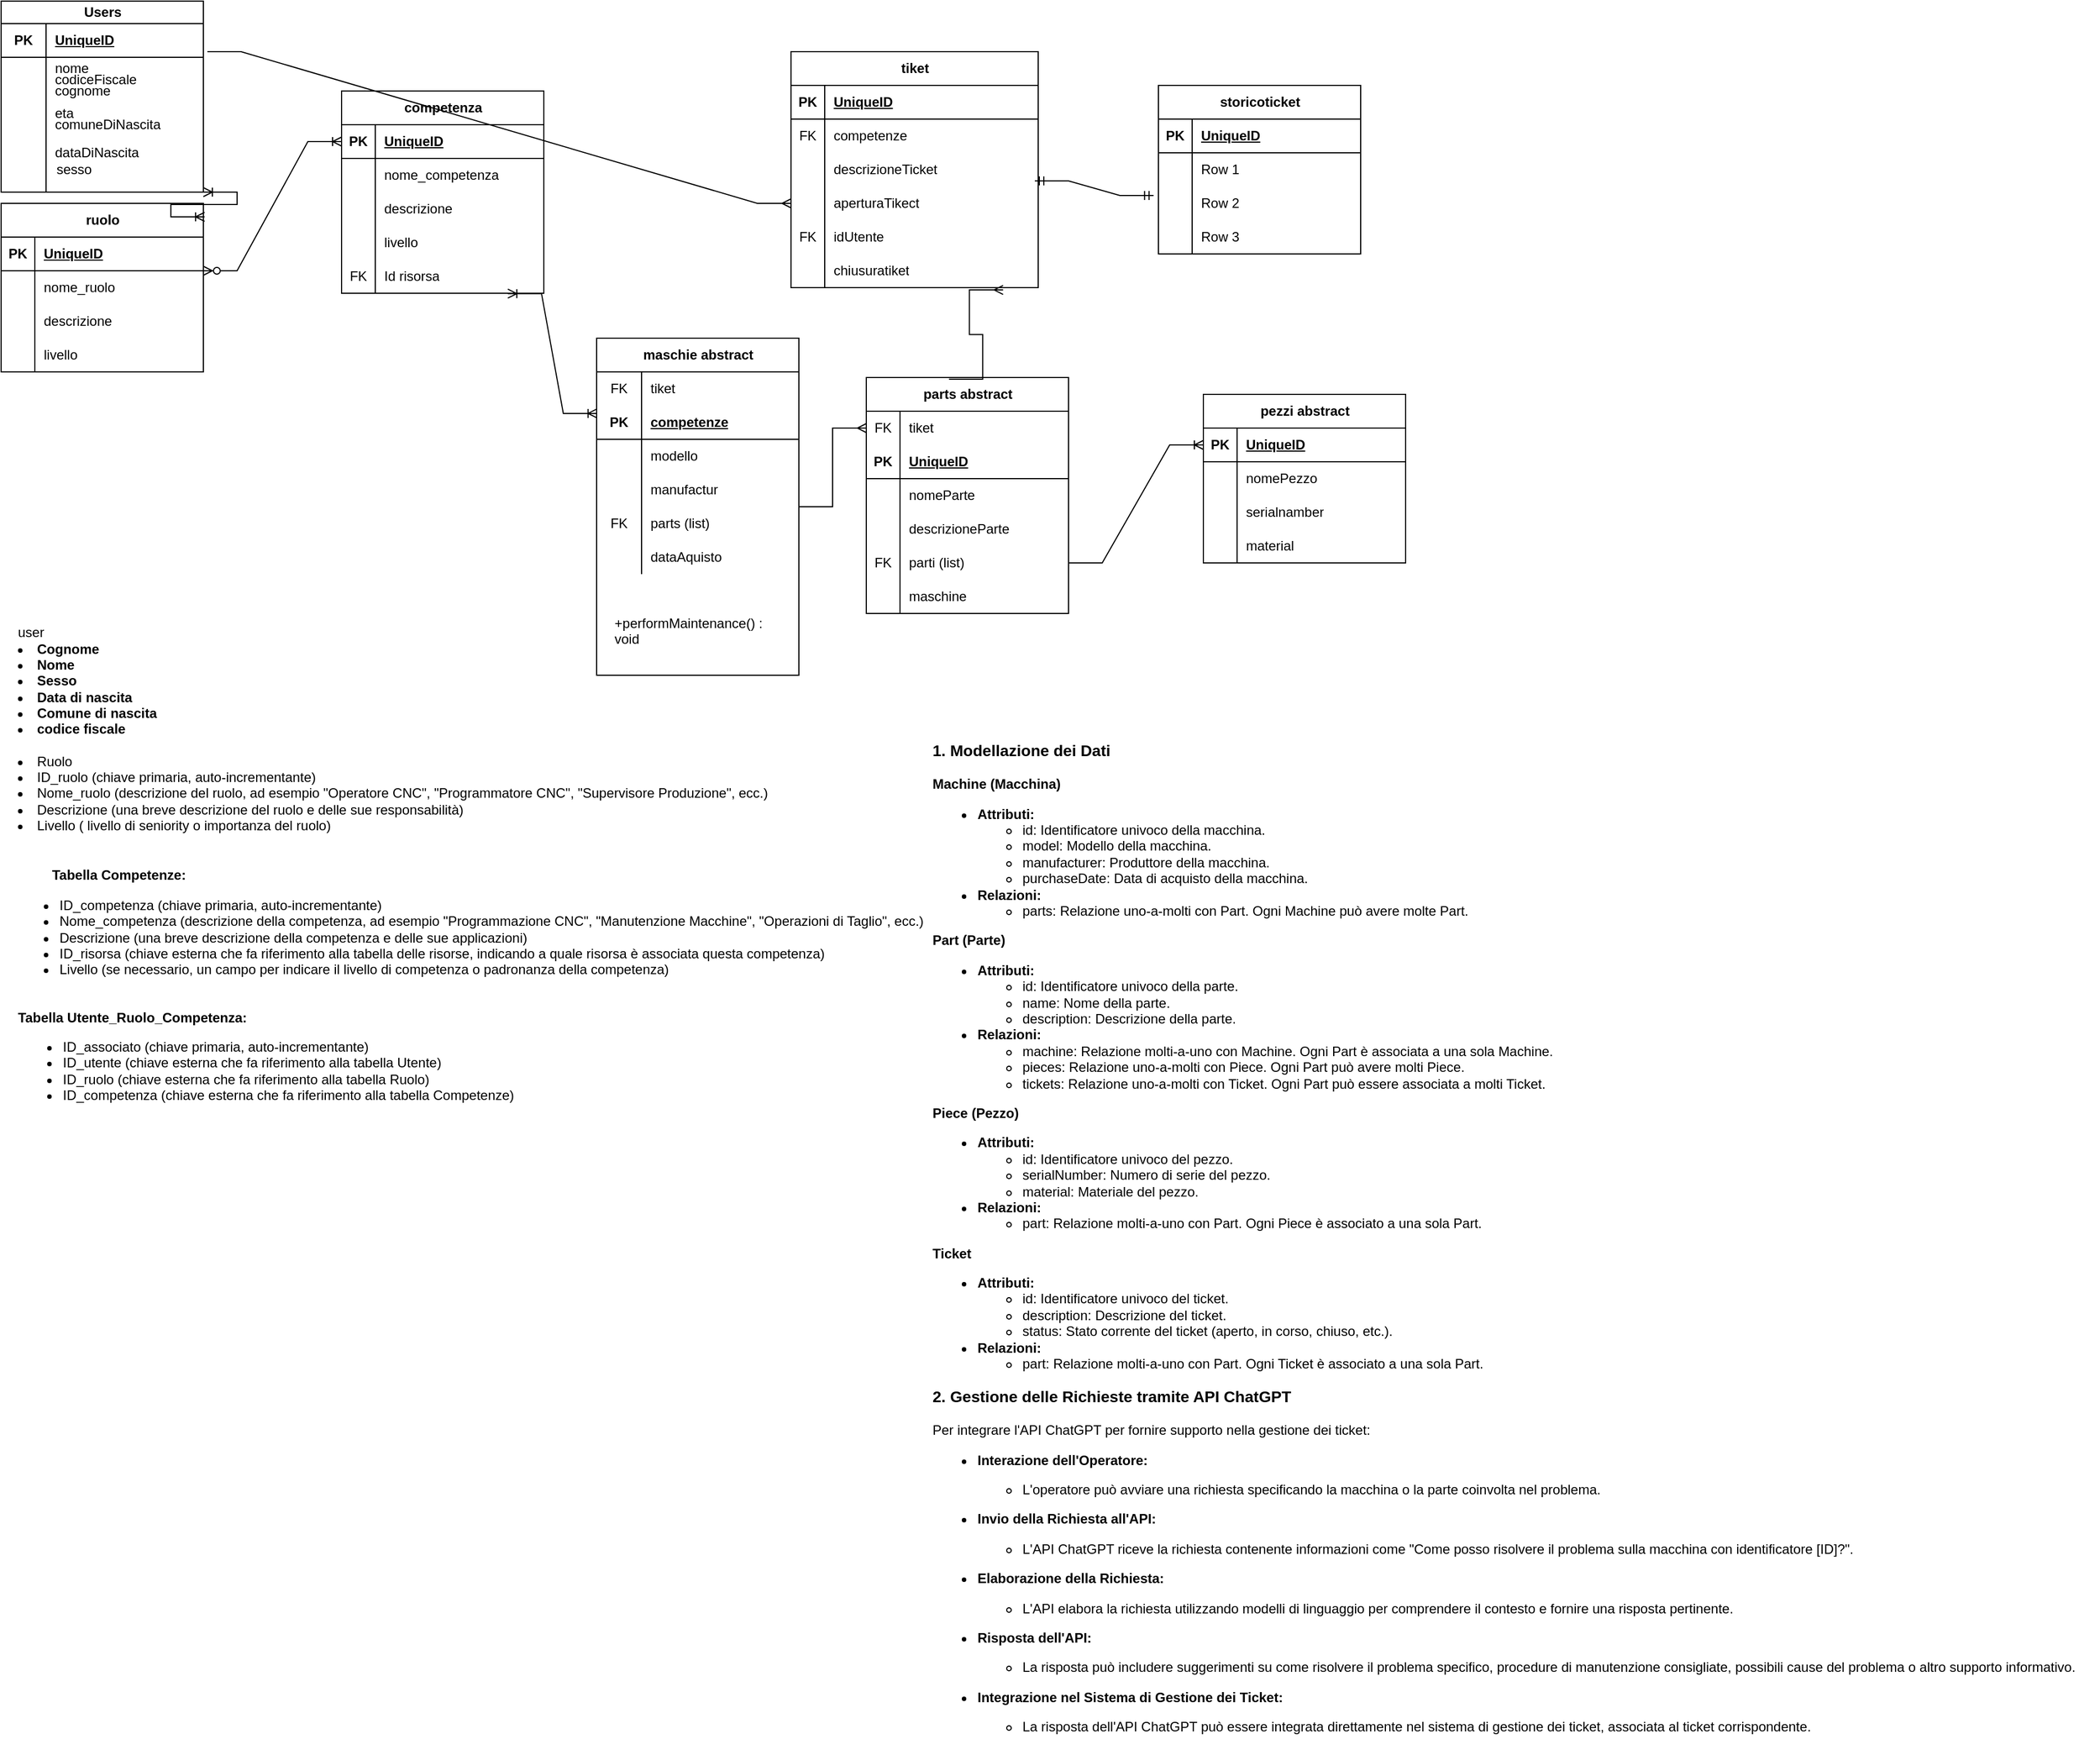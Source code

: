 <mxfile version="24.5.4" type="github" pages="2">
  <diagram name="Page-1" id="fBzQC3rZ5AqFoPz4zw5x">
    <mxGraphModel dx="1221" dy="725" grid="1" gridSize="10" guides="1" tooltips="1" connect="1" arrows="1" fold="1" page="1" pageScale="1" pageWidth="827" pageHeight="1169" math="0" shadow="0">
      <root>
        <mxCell id="0" />
        <mxCell id="1" parent="0" />
        <mxCell id="wphQe2m_zpWodFBYFVof-1" value="Users" style="shape=table;startSize=20;container=1;collapsible=1;childLayout=tableLayout;fixedRows=1;rowLines=0;fontStyle=1;align=center;resizeLast=1;html=1;" parent="1" vertex="1">
          <mxGeometry width="180" height="170" as="geometry" />
        </mxCell>
        <mxCell id="wphQe2m_zpWodFBYFVof-2" value="" style="shape=tableRow;horizontal=0;startSize=0;swimlaneHead=0;swimlaneBody=0;fillColor=none;collapsible=0;dropTarget=0;points=[[0,0.5],[1,0.5]];portConstraint=eastwest;top=0;left=0;right=0;bottom=1;" parent="wphQe2m_zpWodFBYFVof-1" vertex="1">
          <mxGeometry y="20" width="180" height="30" as="geometry" />
        </mxCell>
        <mxCell id="wphQe2m_zpWodFBYFVof-3" value="PK" style="shape=partialRectangle;connectable=0;fillColor=none;top=0;left=0;bottom=0;right=0;fontStyle=1;overflow=hidden;whiteSpace=wrap;html=1;" parent="wphQe2m_zpWodFBYFVof-2" vertex="1">
          <mxGeometry width="40" height="30" as="geometry">
            <mxRectangle width="40" height="30" as="alternateBounds" />
          </mxGeometry>
        </mxCell>
        <mxCell id="wphQe2m_zpWodFBYFVof-4" value="UniqueID" style="shape=partialRectangle;connectable=0;fillColor=none;top=0;left=0;bottom=0;right=0;align=left;spacingLeft=6;fontStyle=5;overflow=hidden;whiteSpace=wrap;html=1;" parent="wphQe2m_zpWodFBYFVof-2" vertex="1">
          <mxGeometry x="40" width="140" height="30" as="geometry">
            <mxRectangle width="140" height="30" as="alternateBounds" />
          </mxGeometry>
        </mxCell>
        <mxCell id="wphQe2m_zpWodFBYFVof-5" value="" style="shape=tableRow;horizontal=0;startSize=0;swimlaneHead=0;swimlaneBody=0;fillColor=none;collapsible=0;dropTarget=0;points=[[0,0.5],[1,0.5]];portConstraint=eastwest;top=0;left=0;right=0;bottom=0;" parent="wphQe2m_zpWodFBYFVof-1" vertex="1">
          <mxGeometry y="50" width="180" height="20" as="geometry" />
        </mxCell>
        <mxCell id="wphQe2m_zpWodFBYFVof-6" value="" style="shape=partialRectangle;connectable=0;fillColor=none;top=0;left=0;bottom=0;right=0;editable=1;overflow=hidden;whiteSpace=wrap;html=1;" parent="wphQe2m_zpWodFBYFVof-5" vertex="1">
          <mxGeometry width="40" height="20" as="geometry">
            <mxRectangle width="40" height="20" as="alternateBounds" />
          </mxGeometry>
        </mxCell>
        <mxCell id="wphQe2m_zpWodFBYFVof-7" value="nome" style="shape=partialRectangle;connectable=0;fillColor=none;top=0;left=0;bottom=0;right=0;align=left;spacingLeft=6;overflow=hidden;whiteSpace=wrap;html=1;" parent="wphQe2m_zpWodFBYFVof-5" vertex="1">
          <mxGeometry x="40" width="140" height="20" as="geometry">
            <mxRectangle width="140" height="20" as="alternateBounds" />
          </mxGeometry>
        </mxCell>
        <mxCell id="wphQe2m_zpWodFBYFVof-8" value="" style="shape=tableRow;horizontal=0;startSize=0;swimlaneHead=0;swimlaneBody=0;fillColor=none;collapsible=0;dropTarget=0;points=[[0,0.5],[1,0.5]];portConstraint=eastwest;top=0;left=0;right=0;bottom=0;" parent="wphQe2m_zpWodFBYFVof-1" vertex="1">
          <mxGeometry y="70" width="180" height="20" as="geometry" />
        </mxCell>
        <mxCell id="wphQe2m_zpWodFBYFVof-9" value="" style="shape=partialRectangle;connectable=0;fillColor=none;top=0;left=0;bottom=0;right=0;editable=1;overflow=hidden;whiteSpace=wrap;html=1;" parent="wphQe2m_zpWodFBYFVof-8" vertex="1">
          <mxGeometry width="40" height="20" as="geometry">
            <mxRectangle width="40" height="20" as="alternateBounds" />
          </mxGeometry>
        </mxCell>
        <mxCell id="wphQe2m_zpWodFBYFVof-10" value="cognome" style="shape=partialRectangle;connectable=0;fillColor=none;top=0;left=0;bottom=0;right=0;align=left;spacingLeft=6;overflow=hidden;whiteSpace=wrap;html=1;" parent="wphQe2m_zpWodFBYFVof-8" vertex="1">
          <mxGeometry x="40" width="140" height="20" as="geometry">
            <mxRectangle width="140" height="20" as="alternateBounds" />
          </mxGeometry>
        </mxCell>
        <mxCell id="wphQe2m_zpWodFBYFVof-11" value="" style="shape=tableRow;horizontal=0;startSize=0;swimlaneHead=0;swimlaneBody=0;fillColor=none;collapsible=0;dropTarget=0;points=[[0,0.5],[1,0.5]];portConstraint=eastwest;top=0;left=0;right=0;bottom=0;" parent="wphQe2m_zpWodFBYFVof-1" vertex="1">
          <mxGeometry y="90" width="180" height="20" as="geometry" />
        </mxCell>
        <mxCell id="wphQe2m_zpWodFBYFVof-12" value="" style="shape=partialRectangle;connectable=0;fillColor=none;top=0;left=0;bottom=0;right=0;editable=1;overflow=hidden;whiteSpace=wrap;html=1;" parent="wphQe2m_zpWodFBYFVof-11" vertex="1">
          <mxGeometry width="40" height="20" as="geometry">
            <mxRectangle width="40" height="20" as="alternateBounds" />
          </mxGeometry>
        </mxCell>
        <mxCell id="wphQe2m_zpWodFBYFVof-13" value="eta" style="shape=partialRectangle;connectable=0;fillColor=none;top=0;left=0;bottom=0;right=0;align=left;spacingLeft=6;overflow=hidden;whiteSpace=wrap;html=1;" parent="wphQe2m_zpWodFBYFVof-11" vertex="1">
          <mxGeometry x="40" width="140" height="20" as="geometry">
            <mxRectangle width="140" height="20" as="alternateBounds" />
          </mxGeometry>
        </mxCell>
        <mxCell id="yqGbQMRTQH-ucH_q_X8H-18" value="" style="endArrow=none;html=1;rounded=0;" parent="1" edge="1">
          <mxGeometry width="50" height="50" relative="1" as="geometry">
            <mxPoint x="40" y="130" as="sourcePoint" />
            <mxPoint x="40" y="70" as="targetPoint" />
          </mxGeometry>
        </mxCell>
        <mxCell id="yqGbQMRTQH-ucH_q_X8H-20" value="" style="shape=tableRow;horizontal=0;startSize=0;swimlaneHead=0;swimlaneBody=0;fillColor=none;collapsible=0;dropTarget=0;points=[[0,0.5],[1,0.5]];portConstraint=eastwest;top=0;left=0;right=0;bottom=0;" parent="1" vertex="1">
          <mxGeometry x="10" y="60" width="180" height="20" as="geometry" />
        </mxCell>
        <mxCell id="yqGbQMRTQH-ucH_q_X8H-21" value="" style="shape=partialRectangle;connectable=0;fillColor=none;top=0;left=0;bottom=0;right=0;editable=1;overflow=hidden;whiteSpace=wrap;html=1;" parent="yqGbQMRTQH-ucH_q_X8H-20" vertex="1">
          <mxGeometry width="40" height="20" as="geometry">
            <mxRectangle width="40" height="20" as="alternateBounds" />
          </mxGeometry>
        </mxCell>
        <mxCell id="yqGbQMRTQH-ucH_q_X8H-23" value="" style="shape=tableRow;horizontal=0;startSize=0;swimlaneHead=0;swimlaneBody=0;fillColor=none;collapsible=0;dropTarget=0;points=[[0,0.5],[1,0.5]];portConstraint=eastwest;top=0;left=0;right=0;bottom=0;" parent="1" vertex="1">
          <mxGeometry x="20" y="70" width="180" height="20" as="geometry" />
        </mxCell>
        <mxCell id="yqGbQMRTQH-ucH_q_X8H-24" value="" style="shape=partialRectangle;connectable=0;fillColor=none;top=0;left=0;bottom=0;right=0;editable=1;overflow=hidden;whiteSpace=wrap;html=1;" parent="yqGbQMRTQH-ucH_q_X8H-23" vertex="1">
          <mxGeometry width="40" height="20" as="geometry">
            <mxRectangle width="40" height="20" as="alternateBounds" />
          </mxGeometry>
        </mxCell>
        <mxCell id="yqGbQMRTQH-ucH_q_X8H-26" value="" style="shape=tableRow;horizontal=0;startSize=0;swimlaneHead=0;swimlaneBody=0;fillColor=none;collapsible=0;dropTarget=0;points=[[0,0.5],[1,0.5]];portConstraint=eastwest;top=0;left=0;right=0;bottom=0;" parent="1" vertex="1">
          <mxGeometry x="30" y="80" width="180" height="20" as="geometry" />
        </mxCell>
        <mxCell id="yqGbQMRTQH-ucH_q_X8H-27" value="" style="shape=partialRectangle;connectable=0;fillColor=none;top=0;left=0;bottom=0;right=0;editable=1;overflow=hidden;whiteSpace=wrap;html=1;" parent="yqGbQMRTQH-ucH_q_X8H-26" vertex="1">
          <mxGeometry width="40" height="20" as="geometry">
            <mxRectangle width="40" height="20" as="alternateBounds" />
          </mxGeometry>
        </mxCell>
        <mxCell id="yqGbQMRTQH-ucH_q_X8H-29" value="" style="shape=tableRow;horizontal=0;startSize=0;swimlaneHead=0;swimlaneBody=0;fillColor=none;collapsible=0;dropTarget=0;points=[[0,0.5],[1,0.5]];portConstraint=eastwest;top=0;left=0;right=0;bottom=0;" parent="1" vertex="1">
          <mxGeometry y="70" width="180" height="20" as="geometry" />
        </mxCell>
        <mxCell id="yqGbQMRTQH-ucH_q_X8H-30" value="" style="shape=partialRectangle;connectable=0;fillColor=none;top=0;left=0;bottom=0;right=0;editable=1;overflow=hidden;whiteSpace=wrap;html=1;" parent="yqGbQMRTQH-ucH_q_X8H-29" vertex="1">
          <mxGeometry width="40" height="20" as="geometry">
            <mxRectangle width="40" height="20" as="alternateBounds" />
          </mxGeometry>
        </mxCell>
        <mxCell id="yqGbQMRTQH-ucH_q_X8H-32" value="" style="shape=tableRow;horizontal=0;startSize=0;swimlaneHead=0;swimlaneBody=0;fillColor=none;collapsible=0;dropTarget=0;points=[[0,0.5],[1,0.5]];portConstraint=eastwest;top=0;left=0;right=0;bottom=0;" parent="1" vertex="1">
          <mxGeometry x="50" y="100" width="180" height="20" as="geometry" />
        </mxCell>
        <mxCell id="yqGbQMRTQH-ucH_q_X8H-33" value="" style="shape=partialRectangle;connectable=0;fillColor=none;top=0;left=0;bottom=0;right=0;editable=1;overflow=hidden;whiteSpace=wrap;html=1;" parent="yqGbQMRTQH-ucH_q_X8H-32" vertex="1">
          <mxGeometry width="40" height="20" as="geometry">
            <mxRectangle width="40" height="20" as="alternateBounds" />
          </mxGeometry>
        </mxCell>
        <mxCell id="yqGbQMRTQH-ucH_q_X8H-35" value="" style="shape=tableRow;horizontal=0;startSize=0;swimlaneHead=0;swimlaneBody=0;fillColor=none;collapsible=0;dropTarget=0;points=[[0,0.5],[1,0.5]];portConstraint=eastwest;top=0;left=0;right=0;bottom=0;" parent="1" vertex="1">
          <mxGeometry x="60" y="110" width="180" height="20" as="geometry" />
        </mxCell>
        <mxCell id="yqGbQMRTQH-ucH_q_X8H-22" value="comuneDiNascita" style="shape=partialRectangle;connectable=0;fillColor=none;top=0;left=0;bottom=0;right=0;align=left;spacingLeft=6;overflow=hidden;whiteSpace=wrap;html=1;" parent="1" vertex="1">
          <mxGeometry x="40" y="100" width="140" height="20" as="geometry">
            <mxRectangle width="140" height="20" as="alternateBounds" />
          </mxGeometry>
        </mxCell>
        <mxCell id="yqGbQMRTQH-ucH_q_X8H-28" value="dataDiNascita" style="shape=partialRectangle;connectable=0;fillColor=none;top=0;left=0;bottom=0;right=0;align=left;spacingLeft=6;overflow=hidden;whiteSpace=wrap;html=1;" parent="1" vertex="1">
          <mxGeometry x="40" y="120" width="140" height="30" as="geometry">
            <mxRectangle width="140" height="20" as="alternateBounds" />
          </mxGeometry>
        </mxCell>
        <mxCell id="yqGbQMRTQH-ucH_q_X8H-36" value="sesso" style="shape=partialRectangle;connectable=0;fillColor=none;top=0;left=0;bottom=0;right=0;editable=1;overflow=hidden;whiteSpace=wrap;html=1;" parent="1" vertex="1">
          <mxGeometry x="40" y="140" width="50" height="20" as="geometry">
            <mxRectangle width="40" height="20" as="alternateBounds" />
          </mxGeometry>
        </mxCell>
        <mxCell id="yqGbQMRTQH-ucH_q_X8H-38" value="" style="endArrow=none;html=1;rounded=0;" parent="1" edge="1">
          <mxGeometry width="50" height="50" relative="1" as="geometry">
            <mxPoint x="40" y="170" as="sourcePoint" />
            <mxPoint x="40" y="130" as="targetPoint" />
          </mxGeometry>
        </mxCell>
        <mxCell id="yqGbQMRTQH-ucH_q_X8H-31" value="codiceFiscale" style="shape=partialRectangle;connectable=0;fillColor=none;top=0;left=0;bottom=0;right=0;align=left;spacingLeft=6;overflow=hidden;whiteSpace=wrap;html=1;" parent="1" vertex="1">
          <mxGeometry x="40" y="60" width="140" height="20" as="geometry">
            <mxRectangle width="140" height="20" as="alternateBounds" />
          </mxGeometry>
        </mxCell>
        <mxCell id="nBQhStrineEP5njlYFd9-1" value="&lt;li&gt;Ruolo&lt;/li&gt;&lt;li&gt;ID_ruolo (chiave primaria, auto-incrementante)&lt;/li&gt;&lt;li&gt;Nome_ruolo (descrizione del ruolo, ad esempio &quot;Operatore CNC&quot;, &quot;Programmatore CNC&quot;, &quot;Supervisore Produzione&quot;, ecc.)&lt;/li&gt;&lt;li&gt;Descrizione (una breve descrizione del ruolo e delle sue responsabilità)&lt;/li&gt;&lt;li&gt;Livello ( livello di seniority o importanza del ruolo)&lt;/li&gt;" style="text;html=1;align=left;verticalAlign=middle;resizable=0;points=[];autosize=1;strokeColor=none;fillColor=none;" parent="1" vertex="1">
          <mxGeometry x="13" y="660" width="690" height="90" as="geometry" />
        </mxCell>
        <mxCell id="nBQhStrineEP5njlYFd9-2" value="user&lt;div&gt;&lt;li&gt;&lt;strong&gt;Cognome&lt;/strong&gt;&lt;/li&gt;&lt;li&gt;&lt;strong&gt;Nome&lt;/strong&gt;&lt;/li&gt;&lt;li&gt;&lt;strong&gt;Sesso&lt;/strong&gt;&lt;/li&gt;&lt;li&gt;&lt;strong&gt;Data di nascita&lt;/strong&gt;&lt;/li&gt;&lt;li&gt;&lt;strong&gt;Comune di nascita&lt;/strong&gt;&lt;/li&gt;&lt;li&gt;&lt;strong&gt;codice fiscale&lt;/strong&gt;&lt;/li&gt;&lt;/div&gt;" style="text;html=1;align=left;verticalAlign=middle;resizable=0;points=[];autosize=1;strokeColor=none;fillColor=none;" parent="1" vertex="1">
          <mxGeometry x="13" y="550" width="150" height="110" as="geometry" />
        </mxCell>
        <mxCell id="nBQhStrineEP5njlYFd9-3" value="&lt;p&gt;&lt;strong&gt;&amp;nbsp; &amp;nbsp; &amp;nbsp; &amp;nbsp; &amp;nbsp; Tabella Competenze:&lt;/strong&gt;&lt;/p&gt;&lt;ul&gt;&lt;li&gt;ID_competenza (chiave primaria, auto-incrementante)&lt;/li&gt;&lt;li&gt;Nome_competenza (descrizione della competenza, ad esempio &quot;Programmazione CNC&quot;, &quot;Manutenzione Macchine&quot;, &quot;Operazioni di Taglio&quot;, ecc.)&lt;/li&gt;&lt;li&gt;Descrizione (una breve descrizione della competenza e delle sue applicazioni)&lt;/li&gt;&lt;li&gt;ID_risorsa (chiave esterna che fa riferimento alla tabella delle risorse, indicando a quale risorsa è associata questa competenza)&lt;/li&gt;&lt;li&gt;Livello (se necessario, un campo per indicare il livello di competenza o padronanza della competenza)&lt;/li&gt;&lt;/ul&gt;" style="text;html=1;align=left;verticalAlign=middle;resizable=0;points=[];autosize=1;strokeColor=none;fillColor=none;" parent="1" vertex="1">
          <mxGeometry x="10" y="750" width="830" height="140" as="geometry" />
        </mxCell>
        <mxCell id="nBQhStrineEP5njlYFd9-5" value="ruolo" style="shape=table;startSize=30;container=1;collapsible=1;childLayout=tableLayout;fixedRows=1;rowLines=0;fontStyle=1;align=center;resizeLast=1;html=1;" parent="1" vertex="1">
          <mxGeometry y="180" width="180" height="150" as="geometry" />
        </mxCell>
        <mxCell id="nBQhStrineEP5njlYFd9-6" value="" style="shape=tableRow;horizontal=0;startSize=0;swimlaneHead=0;swimlaneBody=0;fillColor=none;collapsible=0;dropTarget=0;points=[[0,0.5],[1,0.5]];portConstraint=eastwest;top=0;left=0;right=0;bottom=1;" parent="nBQhStrineEP5njlYFd9-5" vertex="1">
          <mxGeometry y="30" width="180" height="30" as="geometry" />
        </mxCell>
        <mxCell id="nBQhStrineEP5njlYFd9-7" value="PK" style="shape=partialRectangle;connectable=0;fillColor=none;top=0;left=0;bottom=0;right=0;fontStyle=1;overflow=hidden;whiteSpace=wrap;html=1;" parent="nBQhStrineEP5njlYFd9-6" vertex="1">
          <mxGeometry width="30" height="30" as="geometry">
            <mxRectangle width="30" height="30" as="alternateBounds" />
          </mxGeometry>
        </mxCell>
        <mxCell id="nBQhStrineEP5njlYFd9-8" value="UniqueID" style="shape=partialRectangle;connectable=0;fillColor=none;top=0;left=0;bottom=0;right=0;align=left;spacingLeft=6;fontStyle=5;overflow=hidden;whiteSpace=wrap;html=1;" parent="nBQhStrineEP5njlYFd9-6" vertex="1">
          <mxGeometry x="30" width="150" height="30" as="geometry">
            <mxRectangle width="150" height="30" as="alternateBounds" />
          </mxGeometry>
        </mxCell>
        <mxCell id="nBQhStrineEP5njlYFd9-9" value="" style="shape=tableRow;horizontal=0;startSize=0;swimlaneHead=0;swimlaneBody=0;fillColor=none;collapsible=0;dropTarget=0;points=[[0,0.5],[1,0.5]];portConstraint=eastwest;top=0;left=0;right=0;bottom=0;" parent="nBQhStrineEP5njlYFd9-5" vertex="1">
          <mxGeometry y="60" width="180" height="30" as="geometry" />
        </mxCell>
        <mxCell id="nBQhStrineEP5njlYFd9-10" value="" style="shape=partialRectangle;connectable=0;fillColor=none;top=0;left=0;bottom=0;right=0;editable=1;overflow=hidden;whiteSpace=wrap;html=1;" parent="nBQhStrineEP5njlYFd9-9" vertex="1">
          <mxGeometry width="30" height="30" as="geometry">
            <mxRectangle width="30" height="30" as="alternateBounds" />
          </mxGeometry>
        </mxCell>
        <mxCell id="nBQhStrineEP5njlYFd9-11" value="nome_ruolo" style="shape=partialRectangle;connectable=0;fillColor=none;top=0;left=0;bottom=0;right=0;align=left;spacingLeft=6;overflow=hidden;whiteSpace=wrap;html=1;" parent="nBQhStrineEP5njlYFd9-9" vertex="1">
          <mxGeometry x="30" width="150" height="30" as="geometry">
            <mxRectangle width="150" height="30" as="alternateBounds" />
          </mxGeometry>
        </mxCell>
        <mxCell id="nBQhStrineEP5njlYFd9-12" value="" style="shape=tableRow;horizontal=0;startSize=0;swimlaneHead=0;swimlaneBody=0;fillColor=none;collapsible=0;dropTarget=0;points=[[0,0.5],[1,0.5]];portConstraint=eastwest;top=0;left=0;right=0;bottom=0;" parent="nBQhStrineEP5njlYFd9-5" vertex="1">
          <mxGeometry y="90" width="180" height="30" as="geometry" />
        </mxCell>
        <mxCell id="nBQhStrineEP5njlYFd9-13" value="" style="shape=partialRectangle;connectable=0;fillColor=none;top=0;left=0;bottom=0;right=0;editable=1;overflow=hidden;whiteSpace=wrap;html=1;" parent="nBQhStrineEP5njlYFd9-12" vertex="1">
          <mxGeometry width="30" height="30" as="geometry">
            <mxRectangle width="30" height="30" as="alternateBounds" />
          </mxGeometry>
        </mxCell>
        <mxCell id="nBQhStrineEP5njlYFd9-14" value="descrizione" style="shape=partialRectangle;connectable=0;fillColor=none;top=0;left=0;bottom=0;right=0;align=left;spacingLeft=6;overflow=hidden;whiteSpace=wrap;html=1;" parent="nBQhStrineEP5njlYFd9-12" vertex="1">
          <mxGeometry x="30" width="150" height="30" as="geometry">
            <mxRectangle width="150" height="30" as="alternateBounds" />
          </mxGeometry>
        </mxCell>
        <mxCell id="nBQhStrineEP5njlYFd9-15" value="" style="shape=tableRow;horizontal=0;startSize=0;swimlaneHead=0;swimlaneBody=0;fillColor=none;collapsible=0;dropTarget=0;points=[[0,0.5],[1,0.5]];portConstraint=eastwest;top=0;left=0;right=0;bottom=0;" parent="nBQhStrineEP5njlYFd9-5" vertex="1">
          <mxGeometry y="120" width="180" height="30" as="geometry" />
        </mxCell>
        <mxCell id="nBQhStrineEP5njlYFd9-16" value="" style="shape=partialRectangle;connectable=0;fillColor=none;top=0;left=0;bottom=0;right=0;editable=1;overflow=hidden;whiteSpace=wrap;html=1;" parent="nBQhStrineEP5njlYFd9-15" vertex="1">
          <mxGeometry width="30" height="30" as="geometry">
            <mxRectangle width="30" height="30" as="alternateBounds" />
          </mxGeometry>
        </mxCell>
        <mxCell id="nBQhStrineEP5njlYFd9-17" value="livello" style="shape=partialRectangle;connectable=0;fillColor=none;top=0;left=0;bottom=0;right=0;align=left;spacingLeft=6;overflow=hidden;whiteSpace=wrap;html=1;" parent="nBQhStrineEP5njlYFd9-15" vertex="1">
          <mxGeometry x="30" width="150" height="30" as="geometry">
            <mxRectangle width="150" height="30" as="alternateBounds" />
          </mxGeometry>
        </mxCell>
        <mxCell id="nBQhStrineEP5njlYFd9-46" value="competenza" style="shape=table;startSize=30;container=1;collapsible=1;childLayout=tableLayout;fixedRows=1;rowLines=0;fontStyle=1;align=center;resizeLast=1;html=1;" parent="1" vertex="1">
          <mxGeometry x="303" y="80" width="180" height="180" as="geometry" />
        </mxCell>
        <mxCell id="nBQhStrineEP5njlYFd9-47" value="" style="shape=tableRow;horizontal=0;startSize=0;swimlaneHead=0;swimlaneBody=0;fillColor=none;collapsible=0;dropTarget=0;points=[[0,0.5],[1,0.5]];portConstraint=eastwest;top=0;left=0;right=0;bottom=1;" parent="nBQhStrineEP5njlYFd9-46" vertex="1">
          <mxGeometry y="30" width="180" height="30" as="geometry" />
        </mxCell>
        <mxCell id="nBQhStrineEP5njlYFd9-48" value="PK" style="shape=partialRectangle;connectable=0;fillColor=none;top=0;left=0;bottom=0;right=0;fontStyle=1;overflow=hidden;whiteSpace=wrap;html=1;" parent="nBQhStrineEP5njlYFd9-47" vertex="1">
          <mxGeometry width="30" height="30" as="geometry">
            <mxRectangle width="30" height="30" as="alternateBounds" />
          </mxGeometry>
        </mxCell>
        <mxCell id="nBQhStrineEP5njlYFd9-49" value="UniqueID" style="shape=partialRectangle;connectable=0;fillColor=none;top=0;left=0;bottom=0;right=0;align=left;spacingLeft=6;fontStyle=5;overflow=hidden;whiteSpace=wrap;html=1;" parent="nBQhStrineEP5njlYFd9-47" vertex="1">
          <mxGeometry x="30" width="150" height="30" as="geometry">
            <mxRectangle width="150" height="30" as="alternateBounds" />
          </mxGeometry>
        </mxCell>
        <mxCell id="nBQhStrineEP5njlYFd9-50" value="" style="shape=tableRow;horizontal=0;startSize=0;swimlaneHead=0;swimlaneBody=0;fillColor=none;collapsible=0;dropTarget=0;points=[[0,0.5],[1,0.5]];portConstraint=eastwest;top=0;left=0;right=0;bottom=0;" parent="nBQhStrineEP5njlYFd9-46" vertex="1">
          <mxGeometry y="60" width="180" height="30" as="geometry" />
        </mxCell>
        <mxCell id="nBQhStrineEP5njlYFd9-51" value="" style="shape=partialRectangle;connectable=0;fillColor=none;top=0;left=0;bottom=0;right=0;editable=1;overflow=hidden;whiteSpace=wrap;html=1;" parent="nBQhStrineEP5njlYFd9-50" vertex="1">
          <mxGeometry width="30" height="30" as="geometry">
            <mxRectangle width="30" height="30" as="alternateBounds" />
          </mxGeometry>
        </mxCell>
        <mxCell id="nBQhStrineEP5njlYFd9-52" value="nome_competenza" style="shape=partialRectangle;connectable=0;fillColor=none;top=0;left=0;bottom=0;right=0;align=left;spacingLeft=6;overflow=hidden;whiteSpace=wrap;html=1;" parent="nBQhStrineEP5njlYFd9-50" vertex="1">
          <mxGeometry x="30" width="150" height="30" as="geometry">
            <mxRectangle width="150" height="30" as="alternateBounds" />
          </mxGeometry>
        </mxCell>
        <mxCell id="nBQhStrineEP5njlYFd9-53" value="" style="shape=tableRow;horizontal=0;startSize=0;swimlaneHead=0;swimlaneBody=0;fillColor=none;collapsible=0;dropTarget=0;points=[[0,0.5],[1,0.5]];portConstraint=eastwest;top=0;left=0;right=0;bottom=0;" parent="nBQhStrineEP5njlYFd9-46" vertex="1">
          <mxGeometry y="90" width="180" height="30" as="geometry" />
        </mxCell>
        <mxCell id="nBQhStrineEP5njlYFd9-54" value="" style="shape=partialRectangle;connectable=0;fillColor=none;top=0;left=0;bottom=0;right=0;editable=1;overflow=hidden;whiteSpace=wrap;html=1;" parent="nBQhStrineEP5njlYFd9-53" vertex="1">
          <mxGeometry width="30" height="30" as="geometry">
            <mxRectangle width="30" height="30" as="alternateBounds" />
          </mxGeometry>
        </mxCell>
        <mxCell id="nBQhStrineEP5njlYFd9-55" value="descrizione" style="shape=partialRectangle;connectable=0;fillColor=none;top=0;left=0;bottom=0;right=0;align=left;spacingLeft=6;overflow=hidden;whiteSpace=wrap;html=1;" parent="nBQhStrineEP5njlYFd9-53" vertex="1">
          <mxGeometry x="30" width="150" height="30" as="geometry">
            <mxRectangle width="150" height="30" as="alternateBounds" />
          </mxGeometry>
        </mxCell>
        <mxCell id="nBQhStrineEP5njlYFd9-56" value="" style="shape=tableRow;horizontal=0;startSize=0;swimlaneHead=0;swimlaneBody=0;fillColor=none;collapsible=0;dropTarget=0;points=[[0,0.5],[1,0.5]];portConstraint=eastwest;top=0;left=0;right=0;bottom=0;" parent="nBQhStrineEP5njlYFd9-46" vertex="1">
          <mxGeometry y="120" width="180" height="30" as="geometry" />
        </mxCell>
        <mxCell id="nBQhStrineEP5njlYFd9-57" value="" style="shape=partialRectangle;connectable=0;fillColor=none;top=0;left=0;bottom=0;right=0;editable=1;overflow=hidden;whiteSpace=wrap;html=1;" parent="nBQhStrineEP5njlYFd9-56" vertex="1">
          <mxGeometry width="30" height="30" as="geometry">
            <mxRectangle width="30" height="30" as="alternateBounds" />
          </mxGeometry>
        </mxCell>
        <mxCell id="nBQhStrineEP5njlYFd9-58" value="livello" style="shape=partialRectangle;connectable=0;fillColor=none;top=0;left=0;bottom=0;right=0;align=left;spacingLeft=6;overflow=hidden;whiteSpace=wrap;html=1;" parent="nBQhStrineEP5njlYFd9-56" vertex="1">
          <mxGeometry x="30" width="150" height="30" as="geometry">
            <mxRectangle width="150" height="30" as="alternateBounds" />
          </mxGeometry>
        </mxCell>
        <mxCell id="nBQhStrineEP5njlYFd9-67" value="" style="shape=tableRow;horizontal=0;startSize=0;swimlaneHead=0;swimlaneBody=0;fillColor=none;collapsible=0;dropTarget=0;points=[[0,0.5],[1,0.5]];portConstraint=eastwest;top=0;left=0;right=0;bottom=0;" parent="nBQhStrineEP5njlYFd9-46" vertex="1">
          <mxGeometry y="150" width="180" height="30" as="geometry" />
        </mxCell>
        <mxCell id="nBQhStrineEP5njlYFd9-68" value="FK" style="shape=partialRectangle;connectable=0;fillColor=none;top=0;left=0;bottom=0;right=0;fontStyle=0;overflow=hidden;whiteSpace=wrap;html=1;" parent="nBQhStrineEP5njlYFd9-67" vertex="1">
          <mxGeometry width="30" height="30" as="geometry">
            <mxRectangle width="30" height="30" as="alternateBounds" />
          </mxGeometry>
        </mxCell>
        <mxCell id="nBQhStrineEP5njlYFd9-69" value="Id risorsa" style="shape=partialRectangle;connectable=0;fillColor=none;top=0;left=0;bottom=0;right=0;align=left;spacingLeft=6;fontStyle=0;overflow=hidden;whiteSpace=wrap;html=1;" parent="nBQhStrineEP5njlYFd9-67" vertex="1">
          <mxGeometry x="30" width="150" height="30" as="geometry">
            <mxRectangle width="150" height="30" as="alternateBounds" />
          </mxGeometry>
        </mxCell>
        <mxCell id="nBQhStrineEP5njlYFd9-85" value="&lt;p&gt;&lt;strong&gt;Tabella Utente_Ruolo_Competenza:&lt;/strong&gt;&lt;/p&gt;&lt;ul&gt;&lt;li&gt;ID_associato (chiave primaria, auto-incrementante)&lt;/li&gt;&lt;li&gt;ID_utente (chiave esterna che fa riferimento alla tabella Utente)&lt;/li&gt;&lt;li&gt;ID_ruolo (chiave esterna che fa riferimento alla tabella Ruolo)&lt;/li&gt;&lt;li&gt;ID_competenza (chiave esterna che fa riferimento alla tabella Competenze)&lt;/li&gt;&lt;/ul&gt;" style="text;html=1;align=left;verticalAlign=middle;resizable=0;points=[];autosize=1;strokeColor=none;fillColor=none;" parent="1" vertex="1">
          <mxGeometry x="13" y="879" width="470" height="120" as="geometry" />
        </mxCell>
        <mxCell id="Ho_0dU9j5m6X29yt-_n4-2" value="" style="edgeStyle=entityRelationEdgeStyle;fontSize=12;html=1;endArrow=ERoneToMany;startArrow=ERoneToMany;rounded=0;exitX=1.006;exitY=0.08;exitDx=0;exitDy=0;exitPerimeter=0;entryX=1;entryY=1;entryDx=0;entryDy=0;" parent="1" source="nBQhStrineEP5njlYFd9-5" target="wphQe2m_zpWodFBYFVof-1" edge="1">
          <mxGeometry width="100" height="100" relative="1" as="geometry">
            <mxPoint x="180" y="280" as="sourcePoint" />
            <mxPoint x="250" y="280" as="targetPoint" />
            <Array as="points">
              <mxPoint x="210" y="180" />
              <mxPoint x="220" y="170" />
              <mxPoint x="230" y="170" />
              <mxPoint x="230" y="190" />
            </Array>
          </mxGeometry>
        </mxCell>
        <mxCell id="Ho_0dU9j5m6X29yt-_n4-3" value="" style="edgeStyle=entityRelationEdgeStyle;fontSize=12;html=1;endArrow=ERoneToMany;startArrow=ERzeroToMany;rounded=0;entryX=0;entryY=0.5;entryDx=0;entryDy=0;" parent="1" target="nBQhStrineEP5njlYFd9-47" edge="1">
          <mxGeometry width="100" height="100" relative="1" as="geometry">
            <mxPoint x="180" y="240" as="sourcePoint" />
            <mxPoint x="280" y="140" as="targetPoint" />
          </mxGeometry>
        </mxCell>
        <mxCell id="1aIO3DEvCWEAWyLh0N0g-1" value="maschie abstract" style="shape=table;startSize=30;container=1;collapsible=1;childLayout=tableLayout;fixedRows=1;rowLines=0;fontStyle=1;align=center;resizeLast=1;html=1;" vertex="1" parent="1">
          <mxGeometry x="530" y="300" width="180" height="300" as="geometry" />
        </mxCell>
        <mxCell id="1aIO3DEvCWEAWyLh0N0g-78" value="" style="shape=tableRow;horizontal=0;startSize=0;swimlaneHead=0;swimlaneBody=0;fillColor=none;collapsible=0;dropTarget=0;points=[[0,0.5],[1,0.5]];portConstraint=eastwest;top=0;left=0;right=0;bottom=0;" vertex="1" parent="1aIO3DEvCWEAWyLh0N0g-1">
          <mxGeometry y="30" width="180" height="30" as="geometry" />
        </mxCell>
        <mxCell id="1aIO3DEvCWEAWyLh0N0g-79" value="FK" style="shape=partialRectangle;connectable=0;fillColor=none;top=0;left=0;bottom=0;right=0;fontStyle=0;overflow=hidden;whiteSpace=wrap;html=1;" vertex="1" parent="1aIO3DEvCWEAWyLh0N0g-78">
          <mxGeometry width="40" height="30" as="geometry">
            <mxRectangle width="40" height="30" as="alternateBounds" />
          </mxGeometry>
        </mxCell>
        <mxCell id="1aIO3DEvCWEAWyLh0N0g-80" value="tiket" style="shape=partialRectangle;connectable=0;fillColor=none;top=0;left=0;bottom=0;right=0;align=left;spacingLeft=6;fontStyle=0;overflow=hidden;whiteSpace=wrap;html=1;" vertex="1" parent="1aIO3DEvCWEAWyLh0N0g-78">
          <mxGeometry x="40" width="140" height="30" as="geometry">
            <mxRectangle width="140" height="30" as="alternateBounds" />
          </mxGeometry>
        </mxCell>
        <mxCell id="1aIO3DEvCWEAWyLh0N0g-2" value="" style="shape=tableRow;horizontal=0;startSize=0;swimlaneHead=0;swimlaneBody=0;fillColor=none;collapsible=0;dropTarget=0;points=[[0,0.5],[1,0.5]];portConstraint=eastwest;top=0;left=0;right=0;bottom=1;" vertex="1" parent="1aIO3DEvCWEAWyLh0N0g-1">
          <mxGeometry y="60" width="180" height="30" as="geometry" />
        </mxCell>
        <mxCell id="1aIO3DEvCWEAWyLh0N0g-3" value="PK" style="shape=partialRectangle;connectable=0;fillColor=none;top=0;left=0;bottom=0;right=0;fontStyle=1;overflow=hidden;whiteSpace=wrap;html=1;" vertex="1" parent="1aIO3DEvCWEAWyLh0N0g-2">
          <mxGeometry width="40" height="30" as="geometry">
            <mxRectangle width="40" height="30" as="alternateBounds" />
          </mxGeometry>
        </mxCell>
        <mxCell id="1aIO3DEvCWEAWyLh0N0g-4" value="competenze" style="shape=partialRectangle;connectable=0;fillColor=none;top=0;left=0;bottom=0;right=0;align=left;spacingLeft=6;fontStyle=5;overflow=hidden;whiteSpace=wrap;html=1;" vertex="1" parent="1aIO3DEvCWEAWyLh0N0g-2">
          <mxGeometry x="40" width="140" height="30" as="geometry">
            <mxRectangle width="140" height="30" as="alternateBounds" />
          </mxGeometry>
        </mxCell>
        <mxCell id="1aIO3DEvCWEAWyLh0N0g-5" value="" style="shape=tableRow;horizontal=0;startSize=0;swimlaneHead=0;swimlaneBody=0;fillColor=none;collapsible=0;dropTarget=0;points=[[0,0.5],[1,0.5]];portConstraint=eastwest;top=0;left=0;right=0;bottom=0;" vertex="1" parent="1aIO3DEvCWEAWyLh0N0g-1">
          <mxGeometry y="90" width="180" height="30" as="geometry" />
        </mxCell>
        <mxCell id="1aIO3DEvCWEAWyLh0N0g-6" value="" style="shape=partialRectangle;connectable=0;fillColor=none;top=0;left=0;bottom=0;right=0;editable=1;overflow=hidden;whiteSpace=wrap;html=1;" vertex="1" parent="1aIO3DEvCWEAWyLh0N0g-5">
          <mxGeometry width="40" height="30" as="geometry">
            <mxRectangle width="40" height="30" as="alternateBounds" />
          </mxGeometry>
        </mxCell>
        <mxCell id="1aIO3DEvCWEAWyLh0N0g-7" value="modello&lt;span style=&quot;white-space: pre;&quot;&gt;&#x9;&lt;/span&gt;" style="shape=partialRectangle;connectable=0;fillColor=none;top=0;left=0;bottom=0;right=0;align=left;spacingLeft=6;overflow=hidden;whiteSpace=wrap;html=1;" vertex="1" parent="1aIO3DEvCWEAWyLh0N0g-5">
          <mxGeometry x="40" width="140" height="30" as="geometry">
            <mxRectangle width="140" height="30" as="alternateBounds" />
          </mxGeometry>
        </mxCell>
        <mxCell id="1aIO3DEvCWEAWyLh0N0g-8" value="" style="shape=tableRow;horizontal=0;startSize=0;swimlaneHead=0;swimlaneBody=0;fillColor=none;collapsible=0;dropTarget=0;points=[[0,0.5],[1,0.5]];portConstraint=eastwest;top=0;left=0;right=0;bottom=0;" vertex="1" parent="1aIO3DEvCWEAWyLh0N0g-1">
          <mxGeometry y="120" width="180" height="30" as="geometry" />
        </mxCell>
        <mxCell id="1aIO3DEvCWEAWyLh0N0g-9" value="" style="shape=partialRectangle;connectable=0;fillColor=none;top=0;left=0;bottom=0;right=0;editable=1;overflow=hidden;whiteSpace=wrap;html=1;" vertex="1" parent="1aIO3DEvCWEAWyLh0N0g-8">
          <mxGeometry width="40" height="30" as="geometry">
            <mxRectangle width="40" height="30" as="alternateBounds" />
          </mxGeometry>
        </mxCell>
        <mxCell id="1aIO3DEvCWEAWyLh0N0g-10" value="manufactur" style="shape=partialRectangle;connectable=0;fillColor=none;top=0;left=0;bottom=0;right=0;align=left;spacingLeft=6;overflow=hidden;whiteSpace=wrap;html=1;" vertex="1" parent="1aIO3DEvCWEAWyLh0N0g-8">
          <mxGeometry x="40" width="140" height="30" as="geometry">
            <mxRectangle width="140" height="30" as="alternateBounds" />
          </mxGeometry>
        </mxCell>
        <mxCell id="1aIO3DEvCWEAWyLh0N0g-20" value="" style="shape=tableRow;horizontal=0;startSize=0;swimlaneHead=0;swimlaneBody=0;fillColor=none;collapsible=0;dropTarget=0;points=[[0,0.5],[1,0.5]];portConstraint=eastwest;top=0;left=0;right=0;bottom=0;" vertex="1" parent="1aIO3DEvCWEAWyLh0N0g-1">
          <mxGeometry y="150" width="180" height="30" as="geometry" />
        </mxCell>
        <mxCell id="1aIO3DEvCWEAWyLh0N0g-21" value="FK" style="shape=partialRectangle;connectable=0;fillColor=none;top=0;left=0;bottom=0;right=0;fontStyle=0;overflow=hidden;whiteSpace=wrap;html=1;" vertex="1" parent="1aIO3DEvCWEAWyLh0N0g-20">
          <mxGeometry width="40" height="30" as="geometry">
            <mxRectangle width="40" height="30" as="alternateBounds" />
          </mxGeometry>
        </mxCell>
        <mxCell id="1aIO3DEvCWEAWyLh0N0g-22" value="parts (list)" style="shape=partialRectangle;connectable=0;fillColor=none;top=0;left=0;bottom=0;right=0;align=left;spacingLeft=6;fontStyle=0;overflow=hidden;whiteSpace=wrap;html=1;" vertex="1" parent="1aIO3DEvCWEAWyLh0N0g-20">
          <mxGeometry x="40" width="140" height="30" as="geometry">
            <mxRectangle width="140" height="30" as="alternateBounds" />
          </mxGeometry>
        </mxCell>
        <mxCell id="1aIO3DEvCWEAWyLh0N0g-11" value="" style="shape=tableRow;horizontal=0;startSize=0;swimlaneHead=0;swimlaneBody=0;fillColor=none;collapsible=0;dropTarget=0;points=[[0,0.5],[1,0.5]];portConstraint=eastwest;top=0;left=0;right=0;bottom=0;" vertex="1" parent="1aIO3DEvCWEAWyLh0N0g-1">
          <mxGeometry y="180" width="180" height="30" as="geometry" />
        </mxCell>
        <mxCell id="1aIO3DEvCWEAWyLh0N0g-12" value="" style="shape=partialRectangle;connectable=0;fillColor=none;top=0;left=0;bottom=0;right=0;editable=1;overflow=hidden;whiteSpace=wrap;html=1;" vertex="1" parent="1aIO3DEvCWEAWyLh0N0g-11">
          <mxGeometry width="40" height="30" as="geometry">
            <mxRectangle width="40" height="30" as="alternateBounds" />
          </mxGeometry>
        </mxCell>
        <mxCell id="1aIO3DEvCWEAWyLh0N0g-13" value="dataAquisto" style="shape=partialRectangle;connectable=0;fillColor=none;top=0;left=0;bottom=0;right=0;align=left;spacingLeft=6;overflow=hidden;whiteSpace=wrap;html=1;" vertex="1" parent="1aIO3DEvCWEAWyLh0N0g-11">
          <mxGeometry x="40" width="140" height="30" as="geometry">
            <mxRectangle width="140" height="30" as="alternateBounds" />
          </mxGeometry>
        </mxCell>
        <mxCell id="1aIO3DEvCWEAWyLh0N0g-18" value="" style="edgeStyle=entityRelationEdgeStyle;fontSize=12;html=1;endArrow=ERoneToMany;startArrow=ERoneToMany;rounded=0;entryX=0.822;entryY=1.011;entryDx=0;entryDy=0;entryPerimeter=0;exitX=0.002;exitY=0.233;exitDx=0;exitDy=0;exitPerimeter=0;" edge="1" parent="1" source="1aIO3DEvCWEAWyLh0N0g-2" target="nBQhStrineEP5njlYFd9-67">
          <mxGeometry width="100" height="100" relative="1" as="geometry">
            <mxPoint x="303" y="440" as="sourcePoint" />
            <mxPoint x="403" y="340" as="targetPoint" />
          </mxGeometry>
        </mxCell>
        <mxCell id="1aIO3DEvCWEAWyLh0N0g-23" value="&lt;h3&gt;1. Modellazione dei Dati&lt;/h3&gt;&lt;p&gt;&lt;strong&gt;Machine (Macchina)&lt;/strong&gt;&lt;/p&gt;&lt;ul&gt;&lt;li&gt;&lt;strong&gt;Attributi:&lt;/strong&gt;&lt;ul&gt;&lt;li&gt;id: Identificatore univoco della macchina.&lt;/li&gt;&lt;li&gt;model: Modello della macchina.&lt;/li&gt;&lt;li&gt;manufacturer: Produttore della macchina.&lt;/li&gt;&lt;li&gt;purchaseDate: Data di acquisto della macchina.&lt;/li&gt;&lt;/ul&gt;&lt;/li&gt;&lt;li&gt;&lt;strong&gt;Relazioni:&lt;/strong&gt;&lt;ul&gt;&lt;li&gt;parts: Relazione uno-a-molti con Part. Ogni Machine può avere molte Part.&lt;/li&gt;&lt;/ul&gt;&lt;/li&gt;&lt;/ul&gt;&lt;p&gt;&lt;strong&gt;Part (Parte)&lt;/strong&gt;&lt;/p&gt;&lt;ul&gt;&lt;li&gt;&lt;strong&gt;Attributi:&lt;/strong&gt;&lt;ul&gt;&lt;li&gt;id: Identificatore univoco della parte.&lt;/li&gt;&lt;li&gt;name: Nome della parte.&lt;/li&gt;&lt;li&gt;description: Descrizione della parte.&lt;/li&gt;&lt;/ul&gt;&lt;/li&gt;&lt;li&gt;&lt;strong&gt;Relazioni:&lt;/strong&gt;&lt;ul&gt;&lt;li&gt;machine: Relazione molti-a-uno con Machine. Ogni Part è associata a una sola Machine.&lt;/li&gt;&lt;li&gt;pieces: Relazione uno-a-molti con Piece. Ogni Part può avere molti Piece.&lt;/li&gt;&lt;li&gt;tickets: Relazione uno-a-molti con Ticket. Ogni Part può essere associata a molti Ticket.&lt;/li&gt;&lt;/ul&gt;&lt;/li&gt;&lt;/ul&gt;&lt;p&gt;&lt;strong&gt;Piece (Pezzo)&lt;/strong&gt;&lt;/p&gt;&lt;ul&gt;&lt;li&gt;&lt;strong&gt;Attributi:&lt;/strong&gt;&lt;ul&gt;&lt;li&gt;id: Identificatore univoco del pezzo.&lt;/li&gt;&lt;li&gt;serialNumber: Numero di serie del pezzo.&lt;/li&gt;&lt;li&gt;material: Materiale del pezzo.&lt;/li&gt;&lt;/ul&gt;&lt;/li&gt;&lt;li&gt;&lt;strong&gt;Relazioni:&lt;/strong&gt;&lt;ul&gt;&lt;li&gt;part: Relazione molti-a-uno con Part. Ogni Piece è associato a una sola Part.&lt;/li&gt;&lt;/ul&gt;&lt;/li&gt;&lt;/ul&gt;&lt;p&gt;&lt;strong&gt;Ticket&lt;/strong&gt;&lt;/p&gt;&lt;ul&gt;&lt;li&gt;&lt;strong&gt;Attributi:&lt;/strong&gt;&lt;ul&gt;&lt;li&gt;id: Identificatore univoco del ticket.&lt;/li&gt;&lt;li&gt;description: Descrizione del ticket.&lt;/li&gt;&lt;li&gt;status: Stato corrente del ticket (aperto, in corso, chiuso, etc.).&lt;/li&gt;&lt;/ul&gt;&lt;/li&gt;&lt;li&gt;&lt;strong&gt;Relazioni:&lt;/strong&gt;&lt;ul&gt;&lt;li&gt;part: Relazione molti-a-uno con Part. Ogni Ticket è associato a una sola Part.&lt;/li&gt;&lt;/ul&gt;&lt;/li&gt;&lt;/ul&gt;&lt;h3&gt;2. Gestione delle Richieste tramite API ChatGPT&lt;/h3&gt;&lt;p&gt;Per integrare l&#39;API ChatGPT per fornire supporto nella gestione dei ticket:&lt;/p&gt;&lt;ul&gt;&lt;li&gt;&lt;p&gt;&lt;strong&gt;Interazione dell&#39;Operatore:&lt;/strong&gt;&lt;/p&gt;&lt;ul&gt;&lt;li&gt;L&#39;operatore può avviare una richiesta specificando la macchina o la parte coinvolta nel problema.&lt;/li&gt;&lt;/ul&gt;&lt;/li&gt;&lt;li&gt;&lt;p&gt;&lt;strong&gt;Invio della Richiesta all&#39;API:&lt;/strong&gt;&lt;/p&gt;&lt;ul&gt;&lt;li&gt;L&#39;API ChatGPT riceve la richiesta contenente informazioni come &quot;Come posso risolvere il problema sulla macchina con identificatore [ID]?&quot;.&lt;/li&gt;&lt;/ul&gt;&lt;/li&gt;&lt;li&gt;&lt;p&gt;&lt;strong&gt;Elaborazione della Richiesta:&lt;/strong&gt;&lt;/p&gt;&lt;ul&gt;&lt;li&gt;L&#39;API elabora la richiesta utilizzando modelli di linguaggio per comprendere il contesto e fornire una risposta pertinente.&lt;/li&gt;&lt;/ul&gt;&lt;/li&gt;&lt;li&gt;&lt;p&gt;&lt;strong&gt;Risposta dell&#39;API:&lt;/strong&gt;&lt;/p&gt;&lt;ul&gt;&lt;li&gt;La risposta può includere suggerimenti su come risolvere il problema specifico, procedure di manutenzione consigliate, possibili cause del problema o altro supporto informativo.&lt;/li&gt;&lt;/ul&gt;&lt;/li&gt;&lt;li&gt;&lt;p&gt;&lt;strong&gt;Integrazione nel Sistema di Gestione dei Ticket:&lt;/strong&gt;&lt;/p&gt;&lt;ul&gt;&lt;li style=&quot;&quot;&gt;La risposta dell&#39;API ChatGPT può essere integrata direttamente nel sistema di gestione dei ticket, associata al ticket corrispondente.&lt;/li&gt;&lt;/ul&gt;&lt;/li&gt;&lt;/ul&gt;" style="text;html=1;align=left;verticalAlign=middle;resizable=0;points=[];autosize=1;strokeColor=none;fillColor=none;" vertex="1" parent="1">
          <mxGeometry x="827" y="640" width="1040" height="920" as="geometry" />
        </mxCell>
        <mxCell id="1aIO3DEvCWEAWyLh0N0g-26" value="parts abstract" style="shape=table;startSize=30;container=1;collapsible=1;childLayout=tableLayout;fixedRows=1;rowLines=0;fontStyle=1;align=center;resizeLast=1;html=1;" vertex="1" parent="1">
          <mxGeometry x="770" y="335" width="180" height="210" as="geometry" />
        </mxCell>
        <mxCell id="1aIO3DEvCWEAWyLh0N0g-95" value="" style="shape=tableRow;horizontal=0;startSize=0;swimlaneHead=0;swimlaneBody=0;fillColor=none;collapsible=0;dropTarget=0;points=[[0,0.5],[1,0.5]];portConstraint=eastwest;top=0;left=0;right=0;bottom=0;" vertex="1" parent="1aIO3DEvCWEAWyLh0N0g-26">
          <mxGeometry y="30" width="180" height="30" as="geometry" />
        </mxCell>
        <mxCell id="1aIO3DEvCWEAWyLh0N0g-96" value="FK" style="shape=partialRectangle;connectable=0;fillColor=none;top=0;left=0;bottom=0;right=0;fontStyle=0;overflow=hidden;whiteSpace=wrap;html=1;" vertex="1" parent="1aIO3DEvCWEAWyLh0N0g-95">
          <mxGeometry width="30" height="30" as="geometry">
            <mxRectangle width="30" height="30" as="alternateBounds" />
          </mxGeometry>
        </mxCell>
        <mxCell id="1aIO3DEvCWEAWyLh0N0g-97" value="tiket" style="shape=partialRectangle;connectable=0;fillColor=none;top=0;left=0;bottom=0;right=0;align=left;spacingLeft=6;fontStyle=0;overflow=hidden;whiteSpace=wrap;html=1;" vertex="1" parent="1aIO3DEvCWEAWyLh0N0g-95">
          <mxGeometry x="30" width="150" height="30" as="geometry">
            <mxRectangle width="150" height="30" as="alternateBounds" />
          </mxGeometry>
        </mxCell>
        <mxCell id="1aIO3DEvCWEAWyLh0N0g-27" value="" style="shape=tableRow;horizontal=0;startSize=0;swimlaneHead=0;swimlaneBody=0;fillColor=none;collapsible=0;dropTarget=0;points=[[0,0.5],[1,0.5]];portConstraint=eastwest;top=0;left=0;right=0;bottom=1;" vertex="1" parent="1aIO3DEvCWEAWyLh0N0g-26">
          <mxGeometry y="60" width="180" height="30" as="geometry" />
        </mxCell>
        <mxCell id="1aIO3DEvCWEAWyLh0N0g-28" value="PK" style="shape=partialRectangle;connectable=0;fillColor=none;top=0;left=0;bottom=0;right=0;fontStyle=1;overflow=hidden;whiteSpace=wrap;html=1;" vertex="1" parent="1aIO3DEvCWEAWyLh0N0g-27">
          <mxGeometry width="30" height="30" as="geometry">
            <mxRectangle width="30" height="30" as="alternateBounds" />
          </mxGeometry>
        </mxCell>
        <mxCell id="1aIO3DEvCWEAWyLh0N0g-29" value="UniqueID" style="shape=partialRectangle;connectable=0;fillColor=none;top=0;left=0;bottom=0;right=0;align=left;spacingLeft=6;fontStyle=5;overflow=hidden;whiteSpace=wrap;html=1;" vertex="1" parent="1aIO3DEvCWEAWyLh0N0g-27">
          <mxGeometry x="30" width="150" height="30" as="geometry">
            <mxRectangle width="150" height="30" as="alternateBounds" />
          </mxGeometry>
        </mxCell>
        <mxCell id="1aIO3DEvCWEAWyLh0N0g-30" value="" style="shape=tableRow;horizontal=0;startSize=0;swimlaneHead=0;swimlaneBody=0;fillColor=none;collapsible=0;dropTarget=0;points=[[0,0.5],[1,0.5]];portConstraint=eastwest;top=0;left=0;right=0;bottom=0;" vertex="1" parent="1aIO3DEvCWEAWyLh0N0g-26">
          <mxGeometry y="90" width="180" height="30" as="geometry" />
        </mxCell>
        <mxCell id="1aIO3DEvCWEAWyLh0N0g-31" value="" style="shape=partialRectangle;connectable=0;fillColor=none;top=0;left=0;bottom=0;right=0;editable=1;overflow=hidden;whiteSpace=wrap;html=1;" vertex="1" parent="1aIO3DEvCWEAWyLh0N0g-30">
          <mxGeometry width="30" height="30" as="geometry">
            <mxRectangle width="30" height="30" as="alternateBounds" />
          </mxGeometry>
        </mxCell>
        <mxCell id="1aIO3DEvCWEAWyLh0N0g-32" value="nomeParte" style="shape=partialRectangle;connectable=0;fillColor=none;top=0;left=0;bottom=0;right=0;align=left;spacingLeft=6;overflow=hidden;whiteSpace=wrap;html=1;" vertex="1" parent="1aIO3DEvCWEAWyLh0N0g-30">
          <mxGeometry x="30" width="150" height="30" as="geometry">
            <mxRectangle width="150" height="30" as="alternateBounds" />
          </mxGeometry>
        </mxCell>
        <mxCell id="1aIO3DEvCWEAWyLh0N0g-33" value="" style="shape=tableRow;horizontal=0;startSize=0;swimlaneHead=0;swimlaneBody=0;fillColor=none;collapsible=0;dropTarget=0;points=[[0,0.5],[1,0.5]];portConstraint=eastwest;top=0;left=0;right=0;bottom=0;" vertex="1" parent="1aIO3DEvCWEAWyLh0N0g-26">
          <mxGeometry y="120" width="180" height="30" as="geometry" />
        </mxCell>
        <mxCell id="1aIO3DEvCWEAWyLh0N0g-34" value="" style="shape=partialRectangle;connectable=0;fillColor=none;top=0;left=0;bottom=0;right=0;editable=1;overflow=hidden;whiteSpace=wrap;html=1;" vertex="1" parent="1aIO3DEvCWEAWyLh0N0g-33">
          <mxGeometry width="30" height="30" as="geometry">
            <mxRectangle width="30" height="30" as="alternateBounds" />
          </mxGeometry>
        </mxCell>
        <mxCell id="1aIO3DEvCWEAWyLh0N0g-35" value="descrizioneParte" style="shape=partialRectangle;connectable=0;fillColor=none;top=0;left=0;bottom=0;right=0;align=left;spacingLeft=6;overflow=hidden;whiteSpace=wrap;html=1;" vertex="1" parent="1aIO3DEvCWEAWyLh0N0g-33">
          <mxGeometry x="30" width="150" height="30" as="geometry">
            <mxRectangle width="150" height="30" as="alternateBounds" />
          </mxGeometry>
        </mxCell>
        <mxCell id="1aIO3DEvCWEAWyLh0N0g-42" value="" style="shape=tableRow;horizontal=0;startSize=0;swimlaneHead=0;swimlaneBody=0;fillColor=none;collapsible=0;dropTarget=0;points=[[0,0.5],[1,0.5]];portConstraint=eastwest;top=0;left=0;right=0;bottom=0;" vertex="1" parent="1aIO3DEvCWEAWyLh0N0g-26">
          <mxGeometry y="150" width="180" height="30" as="geometry" />
        </mxCell>
        <mxCell id="1aIO3DEvCWEAWyLh0N0g-43" value="FK" style="shape=partialRectangle;connectable=0;fillColor=none;top=0;left=0;bottom=0;right=0;fontStyle=0;overflow=hidden;whiteSpace=wrap;html=1;" vertex="1" parent="1aIO3DEvCWEAWyLh0N0g-42">
          <mxGeometry width="30" height="30" as="geometry">
            <mxRectangle width="30" height="30" as="alternateBounds" />
          </mxGeometry>
        </mxCell>
        <mxCell id="1aIO3DEvCWEAWyLh0N0g-44" value="parti (list)" style="shape=partialRectangle;connectable=0;fillColor=none;top=0;left=0;bottom=0;right=0;align=left;spacingLeft=6;fontStyle=0;overflow=hidden;whiteSpace=wrap;html=1;" vertex="1" parent="1aIO3DEvCWEAWyLh0N0g-42">
          <mxGeometry x="30" width="150" height="30" as="geometry">
            <mxRectangle width="150" height="30" as="alternateBounds" />
          </mxGeometry>
        </mxCell>
        <mxCell id="1aIO3DEvCWEAWyLh0N0g-36" value="" style="shape=tableRow;horizontal=0;startSize=0;swimlaneHead=0;swimlaneBody=0;fillColor=none;collapsible=0;dropTarget=0;points=[[0,0.5],[1,0.5]];portConstraint=eastwest;top=0;left=0;right=0;bottom=0;" vertex="1" parent="1aIO3DEvCWEAWyLh0N0g-26">
          <mxGeometry y="180" width="180" height="30" as="geometry" />
        </mxCell>
        <mxCell id="1aIO3DEvCWEAWyLh0N0g-37" value="" style="shape=partialRectangle;connectable=0;fillColor=none;top=0;left=0;bottom=0;right=0;editable=1;overflow=hidden;whiteSpace=wrap;html=1;" vertex="1" parent="1aIO3DEvCWEAWyLh0N0g-36">
          <mxGeometry width="30" height="30" as="geometry">
            <mxRectangle width="30" height="30" as="alternateBounds" />
          </mxGeometry>
        </mxCell>
        <mxCell id="1aIO3DEvCWEAWyLh0N0g-38" value="maschine" style="shape=partialRectangle;connectable=0;fillColor=none;top=0;left=0;bottom=0;right=0;align=left;spacingLeft=6;overflow=hidden;whiteSpace=wrap;html=1;" vertex="1" parent="1aIO3DEvCWEAWyLh0N0g-36">
          <mxGeometry x="30" width="150" height="30" as="geometry">
            <mxRectangle width="150" height="30" as="alternateBounds" />
          </mxGeometry>
        </mxCell>
        <mxCell id="1aIO3DEvCWEAWyLh0N0g-39" value="+&lt;span class=&quot;hljs-title function_&quot;&gt;performMaintenance&lt;/span&gt;&lt;span class=&quot;hljs-params&quot;&gt;()&lt;/span&gt;&amp;nbsp;: void" style="text;strokeColor=none;fillColor=none;align=left;verticalAlign=top;spacingLeft=4;spacingRight=4;overflow=hidden;rotatable=0;points=[[0,0.5],[1,0.5]];portConstraint=eastwest;whiteSpace=wrap;html=1;" vertex="1" parent="1">
          <mxGeometry x="540" y="540" width="160" height="40" as="geometry" />
        </mxCell>
        <mxCell id="1aIO3DEvCWEAWyLh0N0g-40" value="" style="edgeStyle=entityRelationEdgeStyle;fontSize=12;html=1;endArrow=ERmany;rounded=0;" edge="1" parent="1">
          <mxGeometry width="100" height="100" relative="1" as="geometry">
            <mxPoint x="710" y="450" as="sourcePoint" />
            <mxPoint x="770" y="380" as="targetPoint" />
          </mxGeometry>
        </mxCell>
        <mxCell id="1aIO3DEvCWEAWyLh0N0g-45" value="pezzi abstract" style="shape=table;startSize=30;container=1;collapsible=1;childLayout=tableLayout;fixedRows=1;rowLines=0;fontStyle=1;align=center;resizeLast=1;html=1;" vertex="1" parent="1">
          <mxGeometry x="1070" y="350" width="180" height="150" as="geometry" />
        </mxCell>
        <mxCell id="1aIO3DEvCWEAWyLh0N0g-46" value="" style="shape=tableRow;horizontal=0;startSize=0;swimlaneHead=0;swimlaneBody=0;fillColor=none;collapsible=0;dropTarget=0;points=[[0,0.5],[1,0.5]];portConstraint=eastwest;top=0;left=0;right=0;bottom=1;" vertex="1" parent="1aIO3DEvCWEAWyLh0N0g-45">
          <mxGeometry y="30" width="180" height="30" as="geometry" />
        </mxCell>
        <mxCell id="1aIO3DEvCWEAWyLh0N0g-47" value="PK" style="shape=partialRectangle;connectable=0;fillColor=none;top=0;left=0;bottom=0;right=0;fontStyle=1;overflow=hidden;whiteSpace=wrap;html=1;" vertex="1" parent="1aIO3DEvCWEAWyLh0N0g-46">
          <mxGeometry width="30" height="30" as="geometry">
            <mxRectangle width="30" height="30" as="alternateBounds" />
          </mxGeometry>
        </mxCell>
        <mxCell id="1aIO3DEvCWEAWyLh0N0g-48" value="UniqueID" style="shape=partialRectangle;connectable=0;fillColor=none;top=0;left=0;bottom=0;right=0;align=left;spacingLeft=6;fontStyle=5;overflow=hidden;whiteSpace=wrap;html=1;" vertex="1" parent="1aIO3DEvCWEAWyLh0N0g-46">
          <mxGeometry x="30" width="150" height="30" as="geometry">
            <mxRectangle width="150" height="30" as="alternateBounds" />
          </mxGeometry>
        </mxCell>
        <mxCell id="1aIO3DEvCWEAWyLh0N0g-49" value="" style="shape=tableRow;horizontal=0;startSize=0;swimlaneHead=0;swimlaneBody=0;fillColor=none;collapsible=0;dropTarget=0;points=[[0,0.5],[1,0.5]];portConstraint=eastwest;top=0;left=0;right=0;bottom=0;" vertex="1" parent="1aIO3DEvCWEAWyLh0N0g-45">
          <mxGeometry y="60" width="180" height="30" as="geometry" />
        </mxCell>
        <mxCell id="1aIO3DEvCWEAWyLh0N0g-50" value="" style="shape=partialRectangle;connectable=0;fillColor=none;top=0;left=0;bottom=0;right=0;editable=1;overflow=hidden;whiteSpace=wrap;html=1;" vertex="1" parent="1aIO3DEvCWEAWyLh0N0g-49">
          <mxGeometry width="30" height="30" as="geometry">
            <mxRectangle width="30" height="30" as="alternateBounds" />
          </mxGeometry>
        </mxCell>
        <mxCell id="1aIO3DEvCWEAWyLh0N0g-51" value="nomePezzo" style="shape=partialRectangle;connectable=0;fillColor=none;top=0;left=0;bottom=0;right=0;align=left;spacingLeft=6;overflow=hidden;whiteSpace=wrap;html=1;" vertex="1" parent="1aIO3DEvCWEAWyLh0N0g-49">
          <mxGeometry x="30" width="150" height="30" as="geometry">
            <mxRectangle width="150" height="30" as="alternateBounds" />
          </mxGeometry>
        </mxCell>
        <mxCell id="1aIO3DEvCWEAWyLh0N0g-52" value="" style="shape=tableRow;horizontal=0;startSize=0;swimlaneHead=0;swimlaneBody=0;fillColor=none;collapsible=0;dropTarget=0;points=[[0,0.5],[1,0.5]];portConstraint=eastwest;top=0;left=0;right=0;bottom=0;" vertex="1" parent="1aIO3DEvCWEAWyLh0N0g-45">
          <mxGeometry y="90" width="180" height="30" as="geometry" />
        </mxCell>
        <mxCell id="1aIO3DEvCWEAWyLh0N0g-53" value="" style="shape=partialRectangle;connectable=0;fillColor=none;top=0;left=0;bottom=0;right=0;editable=1;overflow=hidden;whiteSpace=wrap;html=1;" vertex="1" parent="1aIO3DEvCWEAWyLh0N0g-52">
          <mxGeometry width="30" height="30" as="geometry">
            <mxRectangle width="30" height="30" as="alternateBounds" />
          </mxGeometry>
        </mxCell>
        <mxCell id="1aIO3DEvCWEAWyLh0N0g-54" value="serialnamber" style="shape=partialRectangle;connectable=0;fillColor=none;top=0;left=0;bottom=0;right=0;align=left;spacingLeft=6;overflow=hidden;whiteSpace=wrap;html=1;" vertex="1" parent="1aIO3DEvCWEAWyLh0N0g-52">
          <mxGeometry x="30" width="150" height="30" as="geometry">
            <mxRectangle width="150" height="30" as="alternateBounds" />
          </mxGeometry>
        </mxCell>
        <mxCell id="1aIO3DEvCWEAWyLh0N0g-55" value="" style="shape=tableRow;horizontal=0;startSize=0;swimlaneHead=0;swimlaneBody=0;fillColor=none;collapsible=0;dropTarget=0;points=[[0,0.5],[1,0.5]];portConstraint=eastwest;top=0;left=0;right=0;bottom=0;" vertex="1" parent="1aIO3DEvCWEAWyLh0N0g-45">
          <mxGeometry y="120" width="180" height="30" as="geometry" />
        </mxCell>
        <mxCell id="1aIO3DEvCWEAWyLh0N0g-56" value="" style="shape=partialRectangle;connectable=0;fillColor=none;top=0;left=0;bottom=0;right=0;editable=1;overflow=hidden;whiteSpace=wrap;html=1;" vertex="1" parent="1aIO3DEvCWEAWyLh0N0g-55">
          <mxGeometry width="30" height="30" as="geometry">
            <mxRectangle width="30" height="30" as="alternateBounds" />
          </mxGeometry>
        </mxCell>
        <mxCell id="1aIO3DEvCWEAWyLh0N0g-57" value="material" style="shape=partialRectangle;connectable=0;fillColor=none;top=0;left=0;bottom=0;right=0;align=left;spacingLeft=6;overflow=hidden;whiteSpace=wrap;html=1;" vertex="1" parent="1aIO3DEvCWEAWyLh0N0g-55">
          <mxGeometry x="30" width="150" height="30" as="geometry">
            <mxRectangle width="150" height="30" as="alternateBounds" />
          </mxGeometry>
        </mxCell>
        <mxCell id="1aIO3DEvCWEAWyLh0N0g-58" value="" style="edgeStyle=entityRelationEdgeStyle;fontSize=12;html=1;endArrow=ERoneToMany;rounded=0;exitX=1;exitY=0.5;exitDx=0;exitDy=0;entryX=0;entryY=0.5;entryDx=0;entryDy=0;" edge="1" parent="1" source="1aIO3DEvCWEAWyLh0N0g-42" target="1aIO3DEvCWEAWyLh0N0g-46">
          <mxGeometry width="100" height="100" relative="1" as="geometry">
            <mxPoint x="1010" y="600" as="sourcePoint" />
            <mxPoint x="1110" y="500" as="targetPoint" />
          </mxGeometry>
        </mxCell>
        <mxCell id="1aIO3DEvCWEAWyLh0N0g-59" value="tiket" style="shape=table;startSize=30;container=1;collapsible=1;childLayout=tableLayout;fixedRows=1;rowLines=0;fontStyle=1;align=center;resizeLast=1;html=1;" vertex="1" parent="1">
          <mxGeometry x="703" y="45" width="220" height="210" as="geometry" />
        </mxCell>
        <mxCell id="1aIO3DEvCWEAWyLh0N0g-60" value="" style="shape=tableRow;horizontal=0;startSize=0;swimlaneHead=0;swimlaneBody=0;fillColor=none;collapsible=0;dropTarget=0;points=[[0,0.5],[1,0.5]];portConstraint=eastwest;top=0;left=0;right=0;bottom=1;" vertex="1" parent="1aIO3DEvCWEAWyLh0N0g-59">
          <mxGeometry y="30" width="220" height="30" as="geometry" />
        </mxCell>
        <mxCell id="1aIO3DEvCWEAWyLh0N0g-61" value="PK" style="shape=partialRectangle;connectable=0;fillColor=none;top=0;left=0;bottom=0;right=0;fontStyle=1;overflow=hidden;whiteSpace=wrap;html=1;" vertex="1" parent="1aIO3DEvCWEAWyLh0N0g-60">
          <mxGeometry width="30" height="30" as="geometry">
            <mxRectangle width="30" height="30" as="alternateBounds" />
          </mxGeometry>
        </mxCell>
        <mxCell id="1aIO3DEvCWEAWyLh0N0g-62" value="UniqueID" style="shape=partialRectangle;connectable=0;fillColor=none;top=0;left=0;bottom=0;right=0;align=left;spacingLeft=6;fontStyle=5;overflow=hidden;whiteSpace=wrap;html=1;" vertex="1" parent="1aIO3DEvCWEAWyLh0N0g-60">
          <mxGeometry x="30" width="190" height="30" as="geometry">
            <mxRectangle width="190" height="30" as="alternateBounds" />
          </mxGeometry>
        </mxCell>
        <mxCell id="1aIO3DEvCWEAWyLh0N0g-87" value="" style="shape=tableRow;horizontal=0;startSize=0;swimlaneHead=0;swimlaneBody=0;fillColor=none;collapsible=0;dropTarget=0;points=[[0,0.5],[1,0.5]];portConstraint=eastwest;top=0;left=0;right=0;bottom=0;" vertex="1" parent="1aIO3DEvCWEAWyLh0N0g-59">
          <mxGeometry y="60" width="220" height="30" as="geometry" />
        </mxCell>
        <mxCell id="1aIO3DEvCWEAWyLh0N0g-88" value="FK" style="shape=partialRectangle;connectable=0;fillColor=none;top=0;left=0;bottom=0;right=0;fontStyle=0;overflow=hidden;whiteSpace=wrap;html=1;" vertex="1" parent="1aIO3DEvCWEAWyLh0N0g-87">
          <mxGeometry width="30" height="30" as="geometry">
            <mxRectangle width="30" height="30" as="alternateBounds" />
          </mxGeometry>
        </mxCell>
        <mxCell id="1aIO3DEvCWEAWyLh0N0g-89" value="competenze" style="shape=partialRectangle;connectable=0;fillColor=none;top=0;left=0;bottom=0;right=0;align=left;spacingLeft=6;fontStyle=0;overflow=hidden;whiteSpace=wrap;html=1;" vertex="1" parent="1aIO3DEvCWEAWyLh0N0g-87">
          <mxGeometry x="30" width="190" height="30" as="geometry">
            <mxRectangle width="190" height="30" as="alternateBounds" />
          </mxGeometry>
        </mxCell>
        <mxCell id="1aIO3DEvCWEAWyLh0N0g-63" value="" style="shape=tableRow;horizontal=0;startSize=0;swimlaneHead=0;swimlaneBody=0;fillColor=none;collapsible=0;dropTarget=0;points=[[0,0.5],[1,0.5]];portConstraint=eastwest;top=0;left=0;right=0;bottom=0;" vertex="1" parent="1aIO3DEvCWEAWyLh0N0g-59">
          <mxGeometry y="90" width="220" height="30" as="geometry" />
        </mxCell>
        <mxCell id="1aIO3DEvCWEAWyLh0N0g-64" value="" style="shape=partialRectangle;connectable=0;fillColor=none;top=0;left=0;bottom=0;right=0;editable=1;overflow=hidden;whiteSpace=wrap;html=1;" vertex="1" parent="1aIO3DEvCWEAWyLh0N0g-63">
          <mxGeometry width="30" height="30" as="geometry">
            <mxRectangle width="30" height="30" as="alternateBounds" />
          </mxGeometry>
        </mxCell>
        <mxCell id="1aIO3DEvCWEAWyLh0N0g-65" value="descrizioneTicket" style="shape=partialRectangle;connectable=0;fillColor=none;top=0;left=0;bottom=0;right=0;align=left;spacingLeft=6;overflow=hidden;whiteSpace=wrap;html=1;" vertex="1" parent="1aIO3DEvCWEAWyLh0N0g-63">
          <mxGeometry x="30" width="190" height="30" as="geometry">
            <mxRectangle width="190" height="30" as="alternateBounds" />
          </mxGeometry>
        </mxCell>
        <mxCell id="1aIO3DEvCWEAWyLh0N0g-66" value="" style="shape=tableRow;horizontal=0;startSize=0;swimlaneHead=0;swimlaneBody=0;fillColor=none;collapsible=0;dropTarget=0;points=[[0,0.5],[1,0.5]];portConstraint=eastwest;top=0;left=0;right=0;bottom=0;" vertex="1" parent="1aIO3DEvCWEAWyLh0N0g-59">
          <mxGeometry y="120" width="220" height="30" as="geometry" />
        </mxCell>
        <mxCell id="1aIO3DEvCWEAWyLh0N0g-67" value="" style="shape=partialRectangle;connectable=0;fillColor=none;top=0;left=0;bottom=0;right=0;editable=1;overflow=hidden;whiteSpace=wrap;html=1;" vertex="1" parent="1aIO3DEvCWEAWyLh0N0g-66">
          <mxGeometry width="30" height="30" as="geometry">
            <mxRectangle width="30" height="30" as="alternateBounds" />
          </mxGeometry>
        </mxCell>
        <mxCell id="1aIO3DEvCWEAWyLh0N0g-68" value="aperturaTikect" style="shape=partialRectangle;connectable=0;fillColor=none;top=0;left=0;bottom=0;right=0;align=left;spacingLeft=6;overflow=hidden;whiteSpace=wrap;html=1;" vertex="1" parent="1aIO3DEvCWEAWyLh0N0g-66">
          <mxGeometry x="30" width="190" height="30" as="geometry">
            <mxRectangle width="190" height="30" as="alternateBounds" />
          </mxGeometry>
        </mxCell>
        <mxCell id="1aIO3DEvCWEAWyLh0N0g-82" value="" style="shape=tableRow;horizontal=0;startSize=0;swimlaneHead=0;swimlaneBody=0;fillColor=none;collapsible=0;dropTarget=0;points=[[0,0.5],[1,0.5]];portConstraint=eastwest;top=0;left=0;right=0;bottom=0;" vertex="1" parent="1aIO3DEvCWEAWyLh0N0g-59">
          <mxGeometry y="150" width="220" height="30" as="geometry" />
        </mxCell>
        <mxCell id="1aIO3DEvCWEAWyLh0N0g-83" value="FK" style="shape=partialRectangle;connectable=0;fillColor=none;top=0;left=0;bottom=0;right=0;fontStyle=0;overflow=hidden;whiteSpace=wrap;html=1;" vertex="1" parent="1aIO3DEvCWEAWyLh0N0g-82">
          <mxGeometry width="30" height="30" as="geometry">
            <mxRectangle width="30" height="30" as="alternateBounds" />
          </mxGeometry>
        </mxCell>
        <mxCell id="1aIO3DEvCWEAWyLh0N0g-84" value="idUtente" style="shape=partialRectangle;connectable=0;fillColor=none;top=0;left=0;bottom=0;right=0;align=left;spacingLeft=6;fontStyle=0;overflow=hidden;whiteSpace=wrap;html=1;" vertex="1" parent="1aIO3DEvCWEAWyLh0N0g-82">
          <mxGeometry x="30" width="190" height="30" as="geometry">
            <mxRectangle width="190" height="30" as="alternateBounds" />
          </mxGeometry>
        </mxCell>
        <mxCell id="1aIO3DEvCWEAWyLh0N0g-69" value="" style="shape=tableRow;horizontal=0;startSize=0;swimlaneHead=0;swimlaneBody=0;fillColor=none;collapsible=0;dropTarget=0;points=[[0,0.5],[1,0.5]];portConstraint=eastwest;top=0;left=0;right=0;bottom=0;" vertex="1" parent="1aIO3DEvCWEAWyLh0N0g-59">
          <mxGeometry y="180" width="220" height="30" as="geometry" />
        </mxCell>
        <mxCell id="1aIO3DEvCWEAWyLh0N0g-70" value="" style="shape=partialRectangle;connectable=0;fillColor=none;top=0;left=0;bottom=0;right=0;editable=1;overflow=hidden;whiteSpace=wrap;html=1;" vertex="1" parent="1aIO3DEvCWEAWyLh0N0g-69">
          <mxGeometry width="30" height="30" as="geometry">
            <mxRectangle width="30" height="30" as="alternateBounds" />
          </mxGeometry>
        </mxCell>
        <mxCell id="1aIO3DEvCWEAWyLh0N0g-71" value="chiusuratiket" style="shape=partialRectangle;connectable=0;fillColor=none;top=0;left=0;bottom=0;right=0;align=left;spacingLeft=6;overflow=hidden;whiteSpace=wrap;html=1;" vertex="1" parent="1aIO3DEvCWEAWyLh0N0g-69">
          <mxGeometry x="30" width="190" height="30" as="geometry">
            <mxRectangle width="190" height="30" as="alternateBounds" />
          </mxGeometry>
        </mxCell>
        <mxCell id="1aIO3DEvCWEAWyLh0N0g-72" value="" style="edgeStyle=entityRelationEdgeStyle;fontSize=12;html=1;endArrow=ERmany;rounded=0;exitX=0.409;exitY=0.007;exitDx=0;exitDy=0;entryX=0.858;entryY=1.067;entryDx=0;entryDy=0;exitPerimeter=0;entryPerimeter=0;" edge="1" parent="1" source="1aIO3DEvCWEAWyLh0N0g-26" target="1aIO3DEvCWEAWyLh0N0g-69">
          <mxGeometry width="100" height="100" relative="1" as="geometry">
            <mxPoint x="890" y="290" as="sourcePoint" />
            <mxPoint x="580" y="130" as="targetPoint" />
          </mxGeometry>
        </mxCell>
        <mxCell id="1aIO3DEvCWEAWyLh0N0g-85" value="" style="edgeStyle=entityRelationEdgeStyle;fontSize=12;html=1;endArrow=ERmany;rounded=0;entryX=0;entryY=0.5;entryDx=0;entryDy=0;exitX=1.02;exitY=0.833;exitDx=0;exitDy=0;exitPerimeter=0;" edge="1" parent="1" source="wphQe2m_zpWodFBYFVof-2" target="1aIO3DEvCWEAWyLh0N0g-66">
          <mxGeometry width="100" height="100" relative="1" as="geometry">
            <mxPoint x="480" y="180" as="sourcePoint" />
            <mxPoint x="580" y="80" as="targetPoint" />
            <Array as="points">
              <mxPoint x="530" y="20" />
            </Array>
          </mxGeometry>
        </mxCell>
        <mxCell id="1aIO3DEvCWEAWyLh0N0g-98" value="storicoticket" style="shape=table;startSize=30;container=1;collapsible=1;childLayout=tableLayout;fixedRows=1;rowLines=0;fontStyle=1;align=center;resizeLast=1;html=1;" vertex="1" parent="1">
          <mxGeometry x="1030" y="75" width="180" height="150" as="geometry" />
        </mxCell>
        <mxCell id="1aIO3DEvCWEAWyLh0N0g-99" value="" style="shape=tableRow;horizontal=0;startSize=0;swimlaneHead=0;swimlaneBody=0;fillColor=none;collapsible=0;dropTarget=0;points=[[0,0.5],[1,0.5]];portConstraint=eastwest;top=0;left=0;right=0;bottom=1;" vertex="1" parent="1aIO3DEvCWEAWyLh0N0g-98">
          <mxGeometry y="30" width="180" height="30" as="geometry" />
        </mxCell>
        <mxCell id="1aIO3DEvCWEAWyLh0N0g-100" value="PK" style="shape=partialRectangle;connectable=0;fillColor=none;top=0;left=0;bottom=0;right=0;fontStyle=1;overflow=hidden;whiteSpace=wrap;html=1;" vertex="1" parent="1aIO3DEvCWEAWyLh0N0g-99">
          <mxGeometry width="30" height="30" as="geometry">
            <mxRectangle width="30" height="30" as="alternateBounds" />
          </mxGeometry>
        </mxCell>
        <mxCell id="1aIO3DEvCWEAWyLh0N0g-101" value="UniqueID" style="shape=partialRectangle;connectable=0;fillColor=none;top=0;left=0;bottom=0;right=0;align=left;spacingLeft=6;fontStyle=5;overflow=hidden;whiteSpace=wrap;html=1;" vertex="1" parent="1aIO3DEvCWEAWyLh0N0g-99">
          <mxGeometry x="30" width="150" height="30" as="geometry">
            <mxRectangle width="150" height="30" as="alternateBounds" />
          </mxGeometry>
        </mxCell>
        <mxCell id="1aIO3DEvCWEAWyLh0N0g-102" value="" style="shape=tableRow;horizontal=0;startSize=0;swimlaneHead=0;swimlaneBody=0;fillColor=none;collapsible=0;dropTarget=0;points=[[0,0.5],[1,0.5]];portConstraint=eastwest;top=0;left=0;right=0;bottom=0;" vertex="1" parent="1aIO3DEvCWEAWyLh0N0g-98">
          <mxGeometry y="60" width="180" height="30" as="geometry" />
        </mxCell>
        <mxCell id="1aIO3DEvCWEAWyLh0N0g-103" value="" style="shape=partialRectangle;connectable=0;fillColor=none;top=0;left=0;bottom=0;right=0;editable=1;overflow=hidden;whiteSpace=wrap;html=1;" vertex="1" parent="1aIO3DEvCWEAWyLh0N0g-102">
          <mxGeometry width="30" height="30" as="geometry">
            <mxRectangle width="30" height="30" as="alternateBounds" />
          </mxGeometry>
        </mxCell>
        <mxCell id="1aIO3DEvCWEAWyLh0N0g-104" value="Row 1" style="shape=partialRectangle;connectable=0;fillColor=none;top=0;left=0;bottom=0;right=0;align=left;spacingLeft=6;overflow=hidden;whiteSpace=wrap;html=1;" vertex="1" parent="1aIO3DEvCWEAWyLh0N0g-102">
          <mxGeometry x="30" width="150" height="30" as="geometry">
            <mxRectangle width="150" height="30" as="alternateBounds" />
          </mxGeometry>
        </mxCell>
        <mxCell id="1aIO3DEvCWEAWyLh0N0g-105" value="" style="shape=tableRow;horizontal=0;startSize=0;swimlaneHead=0;swimlaneBody=0;fillColor=none;collapsible=0;dropTarget=0;points=[[0,0.5],[1,0.5]];portConstraint=eastwest;top=0;left=0;right=0;bottom=0;" vertex="1" parent="1aIO3DEvCWEAWyLh0N0g-98">
          <mxGeometry y="90" width="180" height="30" as="geometry" />
        </mxCell>
        <mxCell id="1aIO3DEvCWEAWyLh0N0g-106" value="" style="shape=partialRectangle;connectable=0;fillColor=none;top=0;left=0;bottom=0;right=0;editable=1;overflow=hidden;whiteSpace=wrap;html=1;" vertex="1" parent="1aIO3DEvCWEAWyLh0N0g-105">
          <mxGeometry width="30" height="30" as="geometry">
            <mxRectangle width="30" height="30" as="alternateBounds" />
          </mxGeometry>
        </mxCell>
        <mxCell id="1aIO3DEvCWEAWyLh0N0g-107" value="Row 2" style="shape=partialRectangle;connectable=0;fillColor=none;top=0;left=0;bottom=0;right=0;align=left;spacingLeft=6;overflow=hidden;whiteSpace=wrap;html=1;" vertex="1" parent="1aIO3DEvCWEAWyLh0N0g-105">
          <mxGeometry x="30" width="150" height="30" as="geometry">
            <mxRectangle width="150" height="30" as="alternateBounds" />
          </mxGeometry>
        </mxCell>
        <mxCell id="1aIO3DEvCWEAWyLh0N0g-108" value="" style="shape=tableRow;horizontal=0;startSize=0;swimlaneHead=0;swimlaneBody=0;fillColor=none;collapsible=0;dropTarget=0;points=[[0,0.5],[1,0.5]];portConstraint=eastwest;top=0;left=0;right=0;bottom=0;" vertex="1" parent="1aIO3DEvCWEAWyLh0N0g-98">
          <mxGeometry y="120" width="180" height="30" as="geometry" />
        </mxCell>
        <mxCell id="1aIO3DEvCWEAWyLh0N0g-109" value="" style="shape=partialRectangle;connectable=0;fillColor=none;top=0;left=0;bottom=0;right=0;editable=1;overflow=hidden;whiteSpace=wrap;html=1;" vertex="1" parent="1aIO3DEvCWEAWyLh0N0g-108">
          <mxGeometry width="30" height="30" as="geometry">
            <mxRectangle width="30" height="30" as="alternateBounds" />
          </mxGeometry>
        </mxCell>
        <mxCell id="1aIO3DEvCWEAWyLh0N0g-110" value="Row 3" style="shape=partialRectangle;connectable=0;fillColor=none;top=0;left=0;bottom=0;right=0;align=left;spacingLeft=6;overflow=hidden;whiteSpace=wrap;html=1;" vertex="1" parent="1aIO3DEvCWEAWyLh0N0g-108">
          <mxGeometry x="30" width="150" height="30" as="geometry">
            <mxRectangle width="150" height="30" as="alternateBounds" />
          </mxGeometry>
        </mxCell>
        <mxCell id="1aIO3DEvCWEAWyLh0N0g-112" value="" style="edgeStyle=entityRelationEdgeStyle;fontSize=12;html=1;endArrow=ERmandOne;startArrow=ERmandOne;rounded=0;entryX=-0.024;entryY=0.267;entryDx=0;entryDy=0;entryPerimeter=0;" edge="1" parent="1" target="1aIO3DEvCWEAWyLh0N0g-105">
          <mxGeometry width="100" height="100" relative="1" as="geometry">
            <mxPoint x="920" y="160" as="sourcePoint" />
            <mxPoint x="1020" y="60" as="targetPoint" />
          </mxGeometry>
        </mxCell>
      </root>
    </mxGraphModel>
  </diagram>
  <diagram id="iigg9E2f6ItZhGPxeh29" name="Page-2">
    <mxGraphModel dx="1221" dy="725" grid="1" gridSize="10" guides="1" tooltips="1" connect="1" arrows="1" fold="1" page="1" pageScale="1" pageWidth="827" pageHeight="1169" math="0" shadow="0">
      <root>
        <mxCell id="0" />
        <mxCell id="1" parent="0" />
      </root>
    </mxGraphModel>
  </diagram>
</mxfile>
